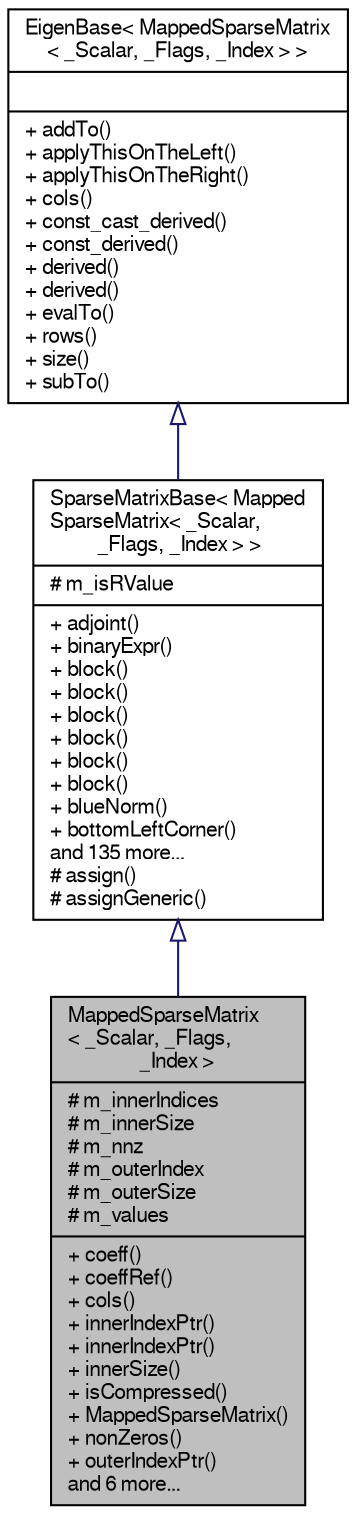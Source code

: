 digraph "MappedSparseMatrix&lt; _Scalar, _Flags, _Index &gt;"
{
  edge [fontname="FreeSans",fontsize="10",labelfontname="FreeSans",labelfontsize="10"];
  node [fontname="FreeSans",fontsize="10",shape=record];
  Node1 [label="{MappedSparseMatrix\l\< _Scalar, _Flags, \l_Index \>\n|# m_innerIndices\l# m_innerSize\l# m_nnz\l# m_outerIndex\l# m_outerSize\l# m_values\l|+ coeff()\l+ coeffRef()\l+ cols()\l+ innerIndexPtr()\l+ innerIndexPtr()\l+ innerSize()\l+ isCompressed()\l+ MappedSparseMatrix()\l+ nonZeros()\l+ outerIndexPtr()\land 6 more...\l}",height=0.2,width=0.4,color="black", fillcolor="grey75", style="filled" fontcolor="black"];
  Node2 -> Node1 [dir="back",color="midnightblue",fontsize="10",style="solid",arrowtail="onormal",fontname="FreeSans"];
  Node2 [label="{SparseMatrixBase\< Mapped\lSparseMatrix\< _Scalar,\l _Flags, _Index \> \>\n|# m_isRValue\l|+ adjoint()\l+ binaryExpr()\l+ block()\l+ block()\l+ block()\l+ block()\l+ block()\l+ block()\l+ blueNorm()\l+ bottomLeftCorner()\land 135 more...\l# assign()\l# assignGeneric()\l}",height=0.2,width=0.4,color="black", fillcolor="white", style="filled",URL="$classEigen_1_1SparseMatrixBase.html"];
  Node3 -> Node2 [dir="back",color="midnightblue",fontsize="10",style="solid",arrowtail="onormal",fontname="FreeSans"];
  Node3 [label="{EigenBase\< MappedSparseMatrix\l\< _Scalar, _Flags, _Index \> \>\n||+ addTo()\l+ applyThisOnTheLeft()\l+ applyThisOnTheRight()\l+ cols()\l+ const_cast_derived()\l+ const_derived()\l+ derived()\l+ derived()\l+ evalTo()\l+ rows()\l+ size()\l+ subTo()\l}",height=0.2,width=0.4,color="black", fillcolor="white", style="filled",URL="$structEigen_1_1EigenBase.html"];
}
